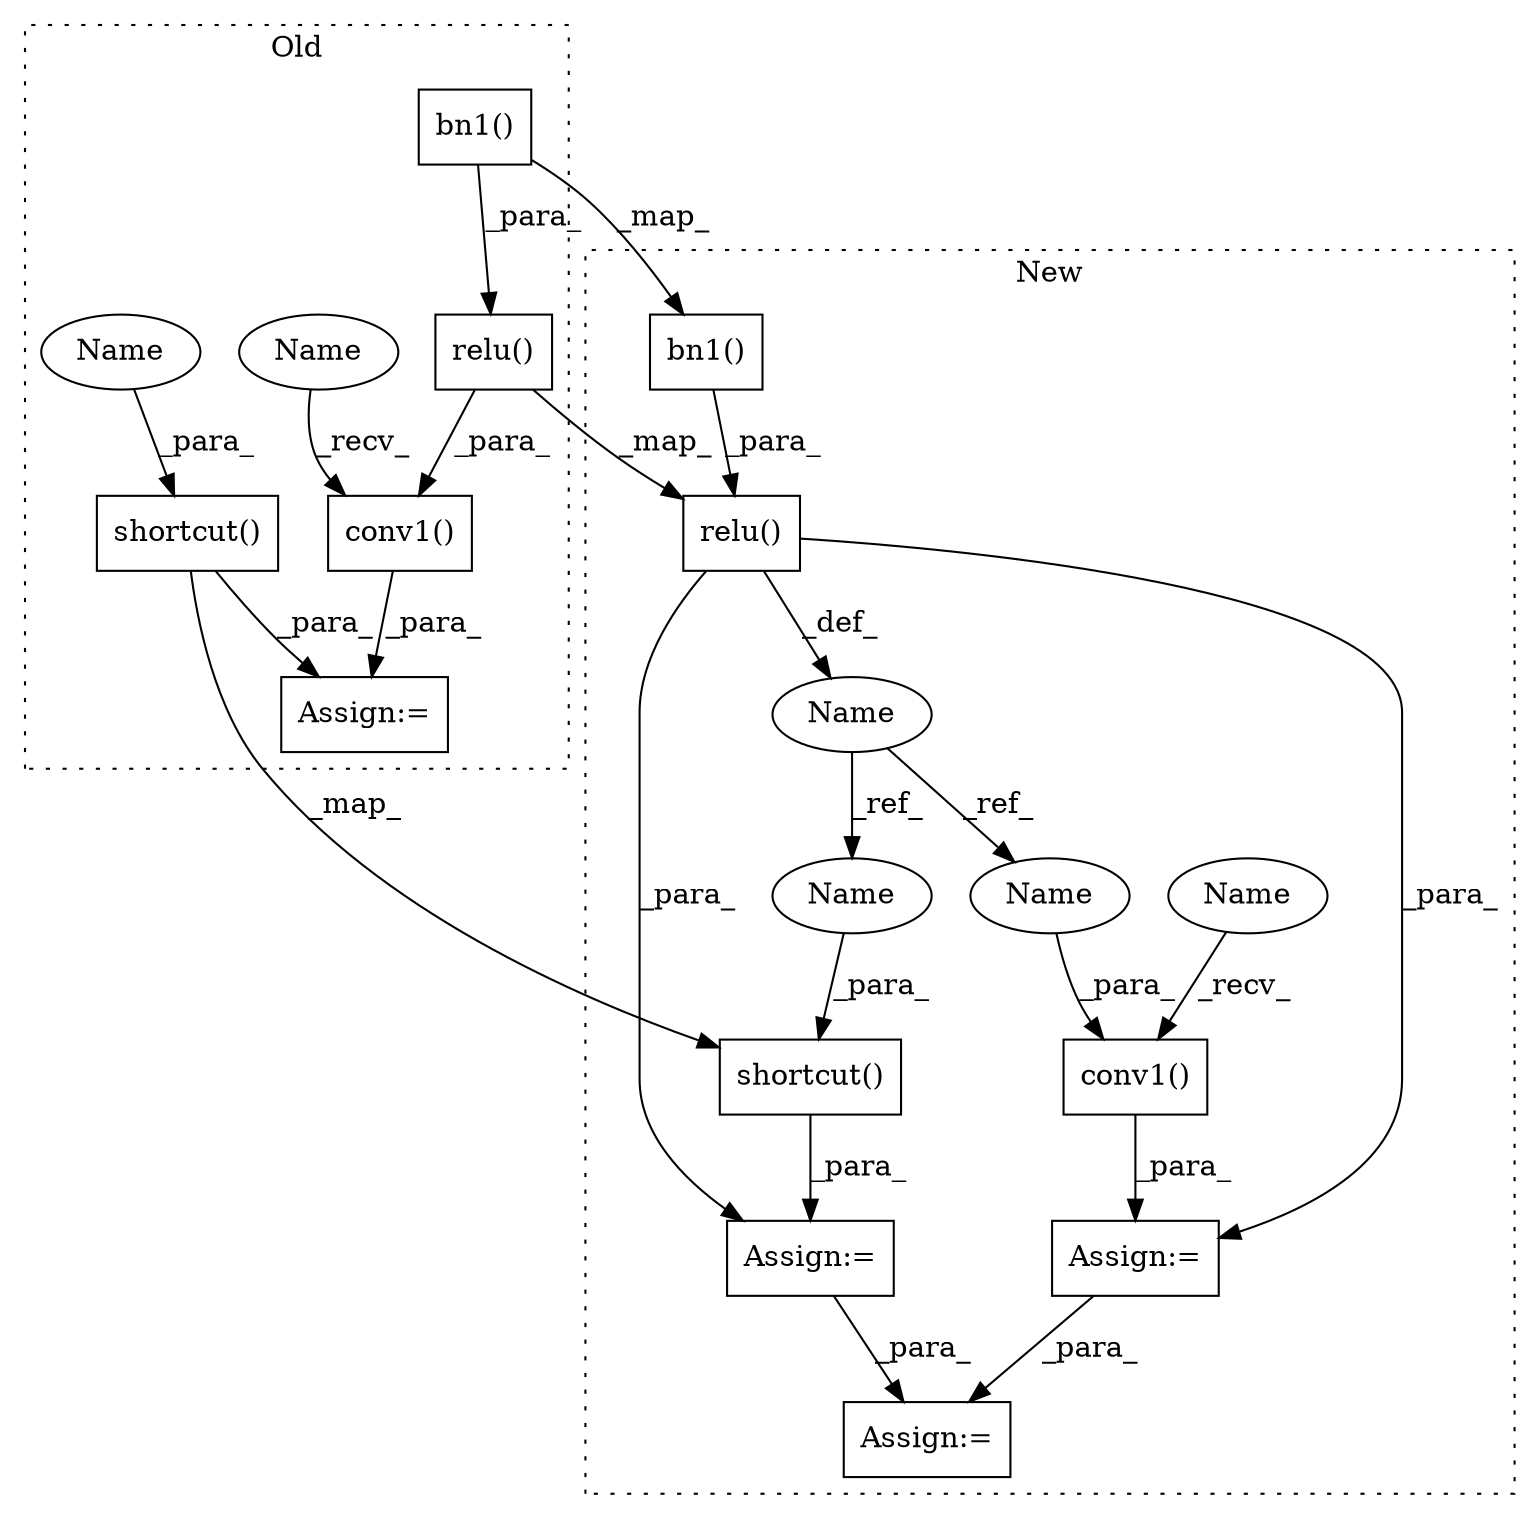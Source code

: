 digraph G {
subgraph cluster0 {
1 [label="shortcut()" a="75" s="4565,4580" l="14,1" shape="box"];
3 [label="Assign:=" a="68" s="4561" l="4" shape="box"];
5 [label="relu()" a="75" s="4433,4451" l="7,1" shape="box"];
8 [label="conv1()" a="75" s="4422,4452" l="11,1" shape="box"];
11 [label="bn1()" a="75" s="4440,4450" l="9,1" shape="box"];
14 [label="Name" a="87" s="4422" l="4" shape="ellipse"];
16 [label="Name" a="87" s="4579" l="1" shape="ellipse"];
label = "Old";
style="dotted";
}
subgraph cluster1 {
2 [label="shortcut()" a="75" s="4430,4447" l="14,1" shape="box"];
4 [label="Assign:=" a="68" s="4427" l="3" shape="box"];
6 [label="relu()" a="75" s="4391,4409" l="7,1" shape="box"];
7 [label="conv1()" a="75" s="4463,4477" l="11,1" shape="box"];
9 [label="Name" a="87" s="4385" l="3" shape="ellipse"];
10 [label="bn1()" a="75" s="4398,4408" l="9,1" shape="box"];
12 [label="Assign:=" a="68" s="4586" l="4" shape="box"];
13 [label="Assign:=" a="68" s="4460" l="3" shape="box"];
15 [label="Name" a="87" s="4463" l="4" shape="ellipse"];
17 [label="Name" a="87" s="4474" l="3" shape="ellipse"];
18 [label="Name" a="87" s="4444" l="3" shape="ellipse"];
label = "New";
style="dotted";
}
1 -> 3 [label="_para_"];
1 -> 2 [label="_map_"];
2 -> 4 [label="_para_"];
4 -> 12 [label="_para_"];
5 -> 8 [label="_para_"];
5 -> 6 [label="_map_"];
6 -> 9 [label="_def_"];
6 -> 4 [label="_para_"];
6 -> 13 [label="_para_"];
7 -> 13 [label="_para_"];
8 -> 3 [label="_para_"];
9 -> 17 [label="_ref_"];
9 -> 18 [label="_ref_"];
10 -> 6 [label="_para_"];
11 -> 5 [label="_para_"];
11 -> 10 [label="_map_"];
13 -> 12 [label="_para_"];
14 -> 8 [label="_recv_"];
15 -> 7 [label="_recv_"];
16 -> 1 [label="_para_"];
17 -> 7 [label="_para_"];
18 -> 2 [label="_para_"];
}